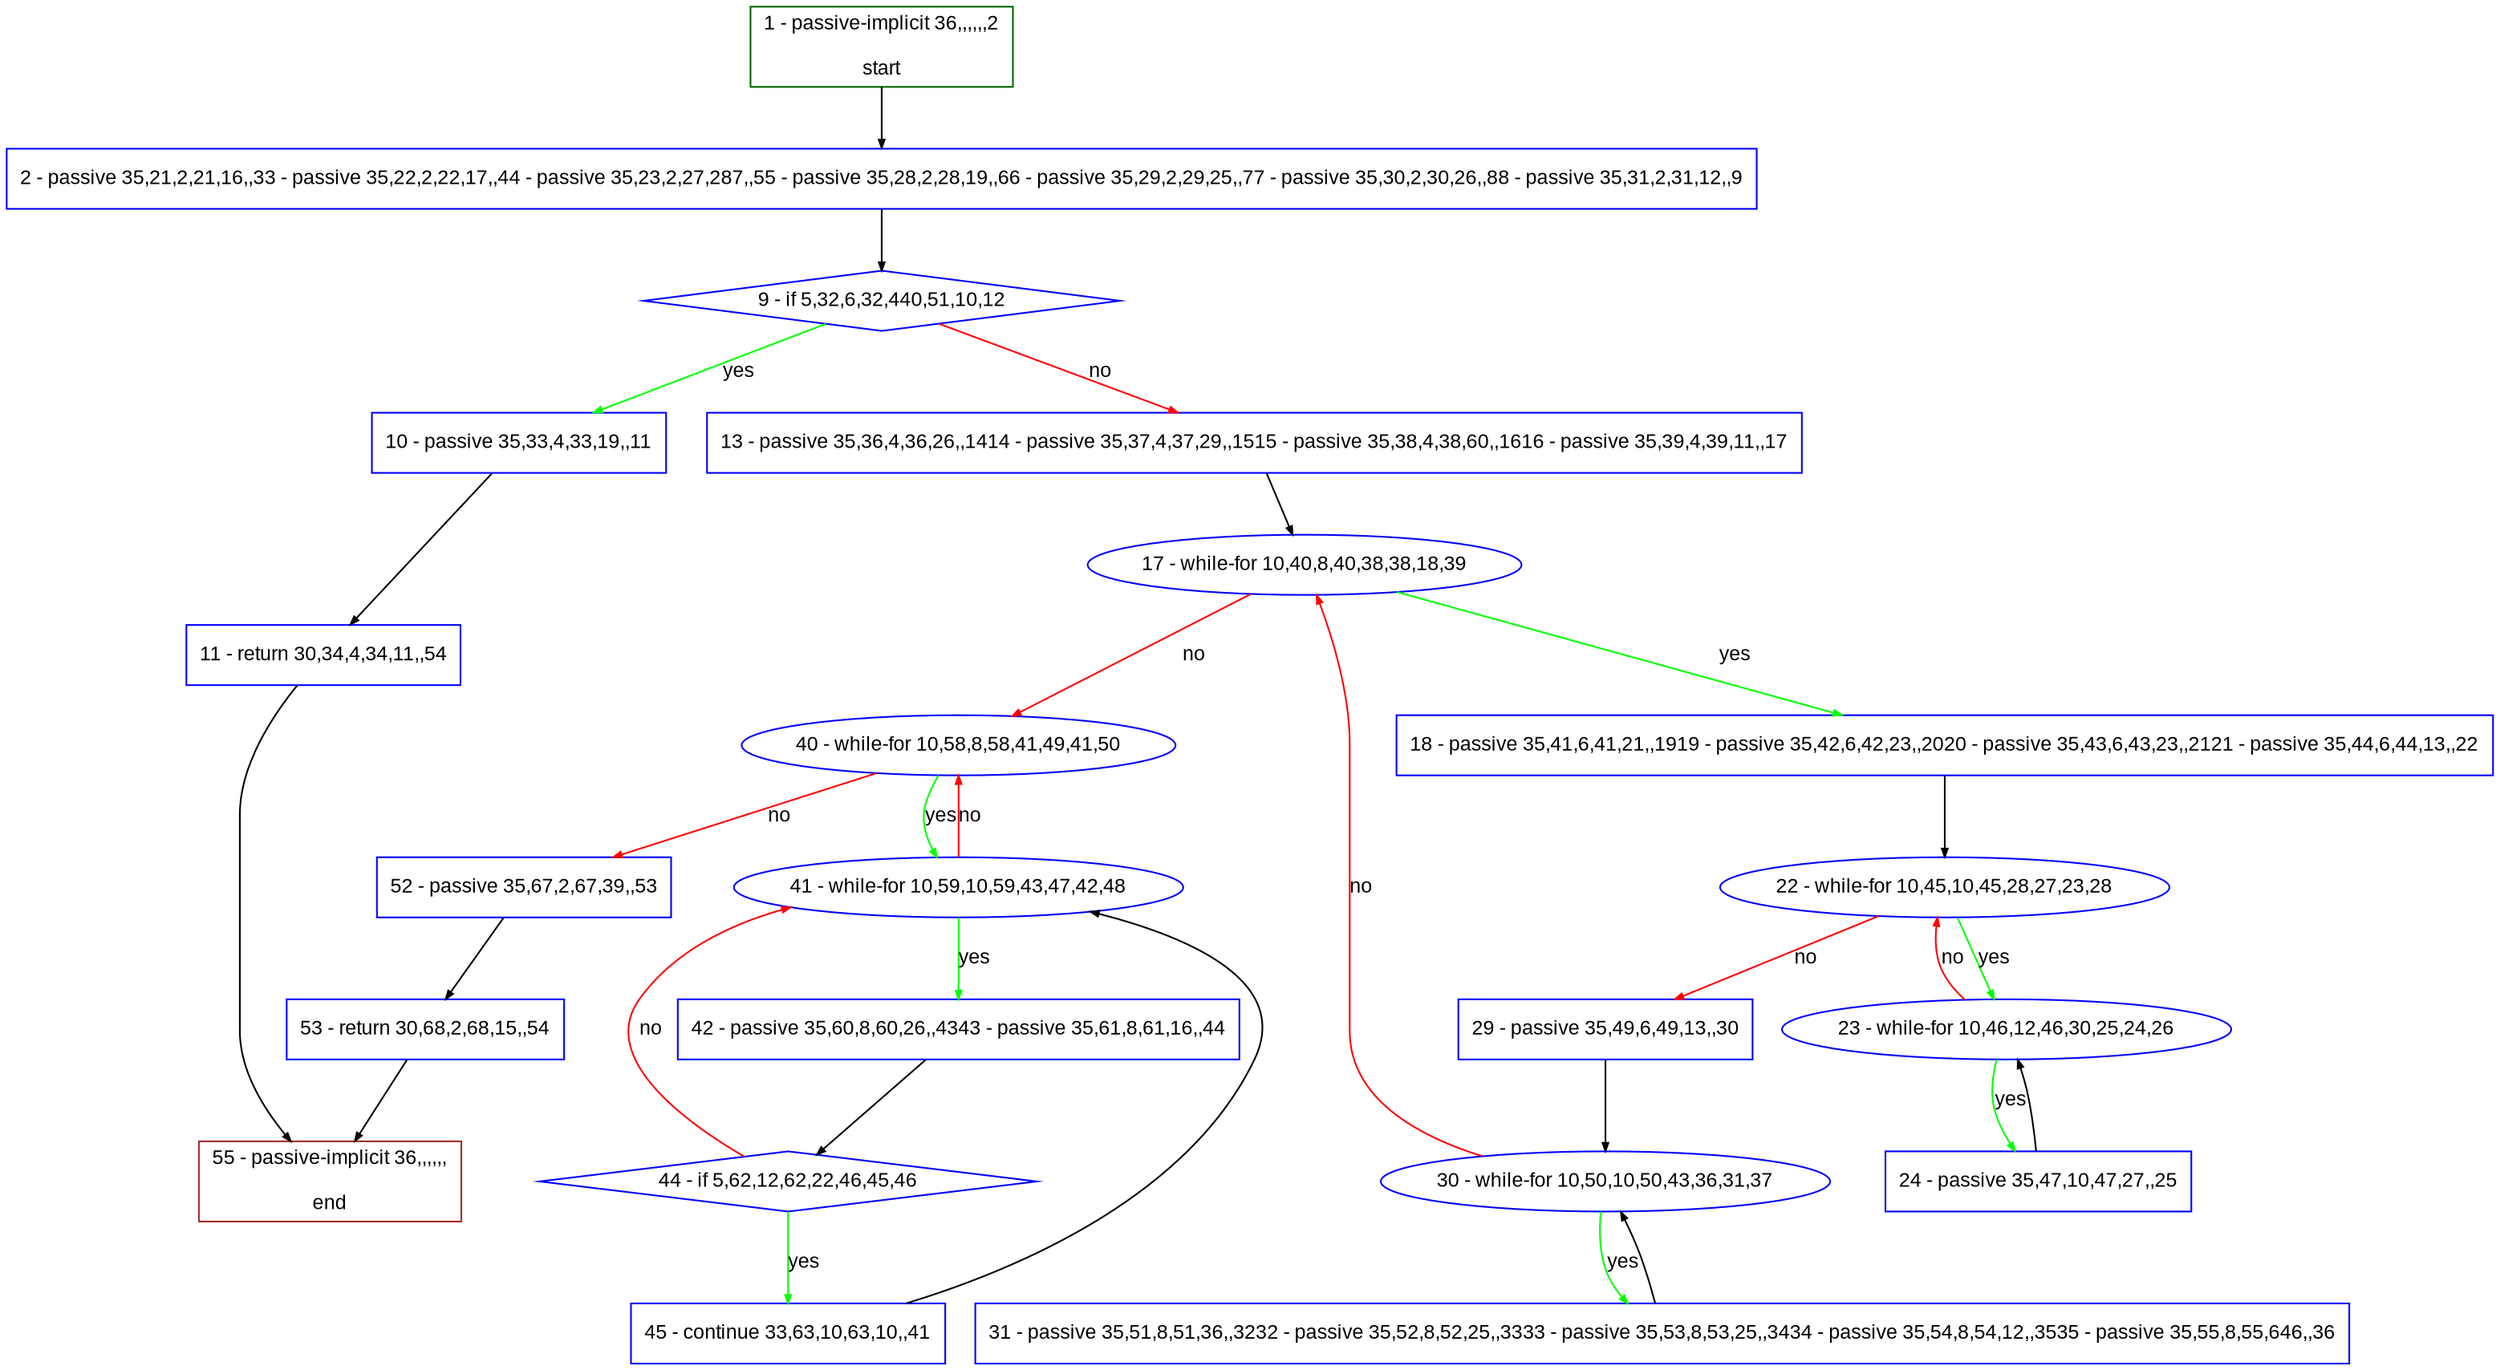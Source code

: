 digraph "" {
  graph [pack="true", label="", fontsize="12", packmode="clust", fontname="Arial", fillcolor="#FFFFCC", bgcolor="white", style="rounded,filled", compound="true"];
  node [node_initialized="no", label="", color="grey", fontsize="12", fillcolor="white", fontname="Arial", style="filled", shape="rectangle", compound="true", fixedsize="false"];
  edge [fontcolor="black", arrowhead="normal", arrowtail="none", arrowsize="0.5", ltail="", label="", color="black", fontsize="12", lhead="", fontname="Arial", dir="forward", compound="true"];
  __N1 [label="2 - passive 35,21,2,21,16,,33 - passive 35,22,2,22,17,,44 - passive 35,23,2,27,287,,55 - passive 35,28,2,28,19,,66 - passive 35,29,2,29,25,,77 - passive 35,30,2,30,26,,88 - passive 35,31,2,31,12,,9", color="#0000ff", fillcolor="#ffffff", style="filled", shape="box"];
  __N2 [label="1 - passive-implicit 36,,,,,,2\n\nstart", color="#006400", fillcolor="#ffffff", style="filled", shape="box"];
  __N3 [label="9 - if 5,32,6,32,440,51,10,12", color="#0000ff", fillcolor="#ffffff", style="filled", shape="diamond"];
  __N4 [label="10 - passive 35,33,4,33,19,,11", color="#0000ff", fillcolor="#ffffff", style="filled", shape="box"];
  __N5 [label="13 - passive 35,36,4,36,26,,1414 - passive 35,37,4,37,29,,1515 - passive 35,38,4,38,60,,1616 - passive 35,39,4,39,11,,17", color="#0000ff", fillcolor="#ffffff", style="filled", shape="box"];
  __N6 [label="11 - return 30,34,4,34,11,,54", color="#0000ff", fillcolor="#ffffff", style="filled", shape="box"];
  __N7 [label="55 - passive-implicit 36,,,,,,\n\nend", color="#a52a2a", fillcolor="#ffffff", style="filled", shape="box"];
  __N8 [label="17 - while-for 10,40,8,40,38,38,18,39", color="#0000ff", fillcolor="#ffffff", style="filled", shape="oval"];
  __N9 [label="18 - passive 35,41,6,41,21,,1919 - passive 35,42,6,42,23,,2020 - passive 35,43,6,43,23,,2121 - passive 35,44,6,44,13,,22", color="#0000ff", fillcolor="#ffffff", style="filled", shape="box"];
  __N10 [label="40 - while-for 10,58,8,58,41,49,41,50", color="#0000ff", fillcolor="#ffffff", style="filled", shape="oval"];
  __N11 [label="22 - while-for 10,45,10,45,28,27,23,28", color="#0000ff", fillcolor="#ffffff", style="filled", shape="oval"];
  __N12 [label="23 - while-for 10,46,12,46,30,25,24,26", color="#0000ff", fillcolor="#ffffff", style="filled", shape="oval"];
  __N13 [label="29 - passive 35,49,6,49,13,,30", color="#0000ff", fillcolor="#ffffff", style="filled", shape="box"];
  __N14 [label="24 - passive 35,47,10,47,27,,25", color="#0000ff", fillcolor="#ffffff", style="filled", shape="box"];
  __N15 [label="30 - while-for 10,50,10,50,43,36,31,37", color="#0000ff", fillcolor="#ffffff", style="filled", shape="oval"];
  __N16 [label="31 - passive 35,51,8,51,36,,3232 - passive 35,52,8,52,25,,3333 - passive 35,53,8,53,25,,3434 - passive 35,54,8,54,12,,3535 - passive 35,55,8,55,646,,36", color="#0000ff", fillcolor="#ffffff", style="filled", shape="box"];
  __N17 [label="41 - while-for 10,59,10,59,43,47,42,48", color="#0000ff", fillcolor="#ffffff", style="filled", shape="oval"];
  __N18 [label="52 - passive 35,67,2,67,39,,53", color="#0000ff", fillcolor="#ffffff", style="filled", shape="box"];
  __N19 [label="42 - passive 35,60,8,60,26,,4343 - passive 35,61,8,61,16,,44", color="#0000ff", fillcolor="#ffffff", style="filled", shape="box"];
  __N20 [label="44 - if 5,62,12,62,22,46,45,46", color="#0000ff", fillcolor="#ffffff", style="filled", shape="diamond"];
  __N21 [label="45 - continue 33,63,10,63,10,,41", color="#0000ff", fillcolor="#ffffff", style="filled", shape="box"];
  __N22 [label="53 - return 30,68,2,68,15,,54", color="#0000ff", fillcolor="#ffffff", style="filled", shape="box"];
  __N2 -> __N1 [arrowhead="normal", arrowtail="none", color="#000000", label="", dir="forward"];
  __N1 -> __N3 [arrowhead="normal", arrowtail="none", color="#000000", label="", dir="forward"];
  __N3 -> __N4 [arrowhead="normal", arrowtail="none", color="#00ff00", label="yes", dir="forward"];
  __N3 -> __N5 [arrowhead="normal", arrowtail="none", color="#ff0000", label="no", dir="forward"];
  __N4 -> __N6 [arrowhead="normal", arrowtail="none", color="#000000", label="", dir="forward"];
  __N6 -> __N7 [arrowhead="normal", arrowtail="none", color="#000000", label="", dir="forward"];
  __N5 -> __N8 [arrowhead="normal", arrowtail="none", color="#000000", label="", dir="forward"];
  __N8 -> __N9 [arrowhead="normal", arrowtail="none", color="#00ff00", label="yes", dir="forward"];
  __N8 -> __N10 [arrowhead="normal", arrowtail="none", color="#ff0000", label="no", dir="forward"];
  __N9 -> __N11 [arrowhead="normal", arrowtail="none", color="#000000", label="", dir="forward"];
  __N11 -> __N12 [arrowhead="normal", arrowtail="none", color="#00ff00", label="yes", dir="forward"];
  __N12 -> __N11 [arrowhead="normal", arrowtail="none", color="#ff0000", label="no", dir="forward"];
  __N11 -> __N13 [arrowhead="normal", arrowtail="none", color="#ff0000", label="no", dir="forward"];
  __N12 -> __N14 [arrowhead="normal", arrowtail="none", color="#00ff00", label="yes", dir="forward"];
  __N14 -> __N12 [arrowhead="normal", arrowtail="none", color="#000000", label="", dir="forward"];
  __N13 -> __N15 [arrowhead="normal", arrowtail="none", color="#000000", label="", dir="forward"];
  __N15 -> __N8 [arrowhead="normal", arrowtail="none", color="#ff0000", label="no", dir="forward"];
  __N15 -> __N16 [arrowhead="normal", arrowtail="none", color="#00ff00", label="yes", dir="forward"];
  __N16 -> __N15 [arrowhead="normal", arrowtail="none", color="#000000", label="", dir="forward"];
  __N10 -> __N17 [arrowhead="normal", arrowtail="none", color="#00ff00", label="yes", dir="forward"];
  __N17 -> __N10 [arrowhead="normal", arrowtail="none", color="#ff0000", label="no", dir="forward"];
  __N10 -> __N18 [arrowhead="normal", arrowtail="none", color="#ff0000", label="no", dir="forward"];
  __N17 -> __N19 [arrowhead="normal", arrowtail="none", color="#00ff00", label="yes", dir="forward"];
  __N19 -> __N20 [arrowhead="normal", arrowtail="none", color="#000000", label="", dir="forward"];
  __N20 -> __N17 [arrowhead="normal", arrowtail="none", color="#ff0000", label="no", dir="forward"];
  __N20 -> __N21 [arrowhead="normal", arrowtail="none", color="#00ff00", label="yes", dir="forward"];
  __N21 -> __N17 [arrowhead="normal", arrowtail="none", color="#000000", label="", dir="forward"];
  __N18 -> __N22 [arrowhead="normal", arrowtail="none", color="#000000", label="", dir="forward"];
  __N22 -> __N7 [arrowhead="normal", arrowtail="none", color="#000000", label="", dir="forward"];
}
